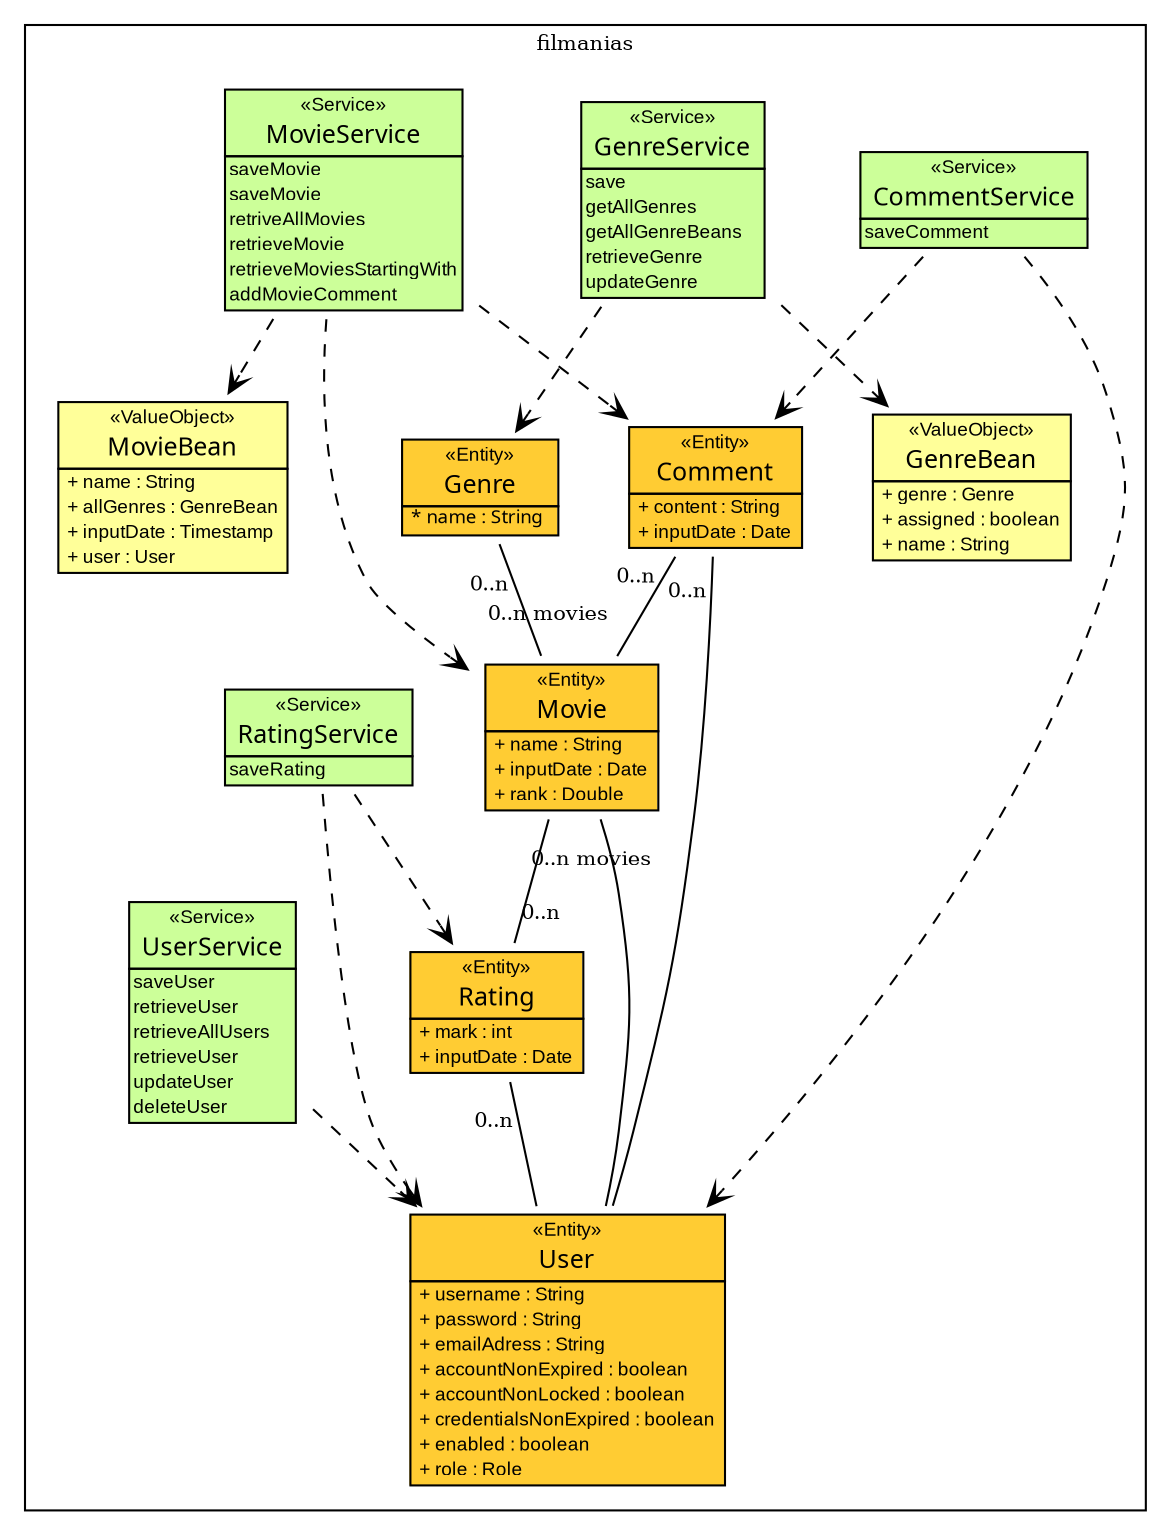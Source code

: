 
	
digraph G {             
	fontsize = 10        
	node [                          
		fontsize = 10                
		fontname="arial"
		shape=plaintext
	     ]        
	     
	edge [                            
		fontsize = 10        
	     ]        
	
	
	
		subgraph clusterfilmanias {
			label = "filmanias"  
			
				
					
	CommentService [label=<<table border="0" cellborder="1" cellspacing="0" cellpadding="0" port="p" bgcolor="#CCFF99" >
	<tr><td>
	<table border="0" cellspacing="1" cellpadding="1">
		<tr><td> &laquo;Service&raquo; </td></tr>
		<tr><td><font face="arialbd"  point-size="12.0"> CommentService </font></td></tr>
	</table></td></tr>
		<tr><td>
			<table border="0" cellspacing="0" cellpadding="1">	
		
				<tr><td align="left">saveComment</td></tr>			

			</table>		
		</td></tr>
	</table>>, fontname="arial", fontcolor="black", fontsize=9.0];

	GenreService [label=<<table border="0" cellborder="1" cellspacing="0" cellpadding="0" port="p" bgcolor="#CCFF99" >
	<tr><td>
	<table border="0" cellspacing="1" cellpadding="1">
		<tr><td> &laquo;Service&raquo; </td></tr>
		<tr><td><font face="arialbd"  point-size="12.0"> GenreService </font></td></tr>
	</table></td></tr>
		<tr><td>
			<table border="0" cellspacing="0" cellpadding="1">	
		
				<tr><td align="left">save</td></tr>			

				<tr><td align="left">getAllGenres</td></tr>			

				<tr><td align="left">getAllGenreBeans</td></tr>			

				<tr><td align="left">retrieveGenre</td></tr>			

				<tr><td align="left">updateGenre</td></tr>			

			</table>		
		</td></tr>
	</table>>, fontname="arial", fontcolor="black", fontsize=9.0];

	MovieService [label=<<table border="0" cellborder="1" cellspacing="0" cellpadding="0" port="p" bgcolor="#CCFF99" >
	<tr><td>
	<table border="0" cellspacing="1" cellpadding="1">
		<tr><td> &laquo;Service&raquo; </td></tr>
		<tr><td><font face="arialbd"  point-size="12.0"> MovieService </font></td></tr>
	</table></td></tr>
		<tr><td>
			<table border="0" cellspacing="0" cellpadding="1">	
		
				<tr><td align="left">saveMovie</td></tr>			

				<tr><td align="left">saveMovie</td></tr>			

				<tr><td align="left">retriveAllMovies</td></tr>			

				<tr><td align="left">retrieveMovie</td></tr>			

				<tr><td align="left">retrieveMoviesStartingWith</td></tr>			

				<tr><td align="left">addMovieComment</td></tr>			

			</table>		
		</td></tr>
	</table>>, fontname="arial", fontcolor="black", fontsize=9.0];

	RatingService [label=<<table border="0" cellborder="1" cellspacing="0" cellpadding="0" port="p" bgcolor="#CCFF99" >
	<tr><td>
	<table border="0" cellspacing="1" cellpadding="1">
		<tr><td> &laquo;Service&raquo; </td></tr>
		<tr><td><font face="arialbd"  point-size="12.0"> RatingService </font></td></tr>
	</table></td></tr>
		<tr><td>
			<table border="0" cellspacing="0" cellpadding="1">	
		
				<tr><td align="left">saveRating</td></tr>			

			</table>		
		</td></tr>
	</table>>, fontname="arial", fontcolor="black", fontsize=9.0];

	UserService [label=<<table border="0" cellborder="1" cellspacing="0" cellpadding="0" port="p" bgcolor="#CCFF99" >
	<tr><td>
	<table border="0" cellspacing="1" cellpadding="1">
		<tr><td> &laquo;Service&raquo; </td></tr>
		<tr><td><font face="arialbd"  point-size="12.0"> UserService </font></td></tr>
	</table></td></tr>
		<tr><td>
			<table border="0" cellspacing="0" cellpadding="1">	
		
				<tr><td align="left">saveUser</td></tr>			

				<tr><td align="left">retrieveUser</td></tr>			

				<tr><td align="left">retrieveAllUsers</td></tr>			

				<tr><td align="left">retrieveUser</td></tr>			

				<tr><td align="left">updateUser</td></tr>			

				<tr><td align="left">deleteUser</td></tr>			

			</table>		
		</td></tr>
	</table>>, fontname="arial", fontcolor="black", fontsize=9.0];

					
				
				

	Comment [label=<<table border="0" cellborder="1" cellspacing="0" cellpadding="0" port="p" bgcolor="#FFCC33">
	<tr><td>
	<table border="0" cellspacing="1" cellpadding="1">
		<tr><td> &laquo;Entity&raquo; </td></tr>
		<tr><td><font face="arialbd"  point-size="12.0"> Comment </font></td></tr>
	</table></td></tr>
	
	
		<tr><td>
			<table border="0" cellspacing="0" cellpadding="1">	
		
		
			
				<tr><td align="left"> + content : String </td></tr>
			
		
		

		
			
				<tr><td align="left"> + inputDate : Date </td></tr>
			
		
		

		
		
		
			</table>		
		</td></tr>
	
	
	
	</table>>, fontname="arial", fontcolor="black", fontsize=9.0];



	Genre [label=<<table border="0" cellborder="1" cellspacing="0" cellpadding="0" port="p" bgcolor="#FFCC33">
	<tr><td>
	<table border="0" cellspacing="1" cellpadding="1">
		<tr><td> &laquo;Entity&raquo; </td></tr>
		<tr><td><font face="arialbd"  point-size="12.0"> Genre </font></td></tr>
	</table></td></tr>
	
	
		<tr><td>
			<table border="0" cellspacing="0" cellpadding="1">	
		
		
			 
				<tr><td align="left"><font face="arialbd"> * name : String </font> </td></tr>			
			
		
		

		
		
		
			</table>		
		</td></tr>
	
	
	
	</table>>, fontname="arial", fontcolor="black", fontsize=9.0];



	GenreBean [label=<<table border="0" cellborder="1" cellspacing="0" cellpadding="0" port="p" bgcolor="#FFFF99">
	<tr><td>
	<table border="0" cellspacing="1" cellpadding="1">
		<tr><td> &laquo;ValueObject&raquo; </td></tr>
		<tr><td><font face="arialbd"  point-size="12.0"> GenreBean </font></td></tr>
	</table></td></tr>
	
	
		<tr><td>
			<table border="0" cellspacing="0" cellpadding="1">	
		
		
			
				<tr><td align="left"> + genre : Genre </td></tr>
			
		
		

		
			
				<tr><td align="left"> + assigned : boolean </td></tr>
			
		
		

		
			
				<tr><td align="left"> + name : String </td></tr>
			
		
		

		
		
		
			</table>		
		</td></tr>
	
	
	
	</table>>, fontname="arial", fontcolor="black", fontsize=9.0];



	Movie [label=<<table border="0" cellborder="1" cellspacing="0" cellpadding="0" port="p" bgcolor="#FFCC33">
	<tr><td>
	<table border="0" cellspacing="1" cellpadding="1">
		<tr><td> &laquo;Entity&raquo; </td></tr>
		<tr><td><font face="arialbd"  point-size="12.0"> Movie </font></td></tr>
	</table></td></tr>
	
	
		<tr><td>
			<table border="0" cellspacing="0" cellpadding="1">	
		
		
			
				<tr><td align="left"> + name : String </td></tr>
			
		
		

		
			
				<tr><td align="left"> + inputDate : Date </td></tr>
			
		
		

		
			
				<tr><td align="left"> + rank : Double </td></tr>
			
		
		

		
		
		
			</table>		
		</td></tr>
	
	
	
	</table>>, fontname="arial", fontcolor="black", fontsize=9.0];



	MovieBean [label=<<table border="0" cellborder="1" cellspacing="0" cellpadding="0" port="p" bgcolor="#FFFF99">
	<tr><td>
	<table border="0" cellspacing="1" cellpadding="1">
		<tr><td> &laquo;ValueObject&raquo; </td></tr>
		<tr><td><font face="arialbd"  point-size="12.0"> MovieBean </font></td></tr>
	</table></td></tr>
	
	
		<tr><td>
			<table border="0" cellspacing="0" cellpadding="1">	
		
		
			
				<tr><td align="left"> + name : String </td></tr>
			
		
		

		
			
				<tr><td align="left"> + allGenres : GenreBean </td></tr>
			
		
		

		
			
				<tr><td align="left"> + inputDate : Timestamp </td></tr>
			
		
		

		
			
				<tr><td align="left"> + user : User </td></tr>
			
		
		

		
		
		
			</table>		
		</td></tr>
	
	
	
	</table>>, fontname="arial", fontcolor="black", fontsize=9.0];



	Rating [label=<<table border="0" cellborder="1" cellspacing="0" cellpadding="0" port="p" bgcolor="#FFCC33">
	<tr><td>
	<table border="0" cellspacing="1" cellpadding="1">
		<tr><td> &laquo;Entity&raquo; </td></tr>
		<tr><td><font face="arialbd"  point-size="12.0"> Rating </font></td></tr>
	</table></td></tr>
	
	
		<tr><td>
			<table border="0" cellspacing="0" cellpadding="1">	
		
		
			
				<tr><td align="left"> + mark : int </td></tr>
			
		
		

		
			
				<tr><td align="left"> + inputDate : Date </td></tr>
			
		
		

		
		
		
			</table>		
		</td></tr>
	
	
	
	</table>>, fontname="arial", fontcolor="black", fontsize=9.0];





	User [label=<<table border="0" cellborder="1" cellspacing="0" cellpadding="0" port="p" bgcolor="#FFCC33">
	<tr><td>
	<table border="0" cellspacing="1" cellpadding="1">
		<tr><td> &laquo;Entity&raquo; </td></tr>
		<tr><td><font face="arialbd"  point-size="12.0"> User </font></td></tr>
	</table></td></tr>
	
	
		<tr><td>
			<table border="0" cellspacing="0" cellpadding="1">	
		
		
			
				<tr><td align="left"> + username : String </td></tr>
			
		
		

		
			
				<tr><td align="left"> + password : String </td></tr>
			
		
		

		
			
				<tr><td align="left"> + emailAdress : String </td></tr>
			
		
		

		
			
				<tr><td align="left"> + accountNonExpired : boolean </td></tr>
			
		
		

		
			
				<tr><td align="left"> + accountNonLocked : boolean </td></tr>
			
		
		

		
			
				<tr><td align="left"> + credentialsNonExpired : boolean </td></tr>
			
		
		

		
			
				<tr><td align="left"> + enabled : boolean </td></tr>
			
		
		

		
		
		
			<tr><td align="left"> + role : Role </td></tr>
		

		
			</table>		
		</td></tr>
	
	
	
	</table>>, fontname="arial", fontcolor="black", fontsize=9.0];


			
		}
	

	
		
	edge [arrowhead = "empty"]

		
		
	edge [arrowhead = "none"]

		
	    	edge [arrowtail="none" arrowhead = "none" headlabel="" taillabel="0..n " labeldistance="2.0" labelangle="-30"]
	
		Comment -> Movie

	    	edge [arrowtail="none" arrowhead = "none" headlabel="" taillabel="0..n " labeldistance="2.0" labelangle="-30"]
	
		Comment -> User

	    	edge [arrowtail="none" arrowhead = "none" headlabel="0..n movies" taillabel="0..n " labeldistance="2.0" labelangle="-30"]
	
		Genre -> Movie

	    	edge [arrowtail="none" arrowhead = "none" headlabel="0..n " taillabel="" labeldistance="2.0" labelangle="-30"]
	
		Movie -> Rating

	    	edge [arrowtail="none" arrowhead = "none" headlabel="" taillabel="0..n movies" labeldistance="2.0" labelangle="-30"]
	
		Movie -> User

	    	edge [arrowtail="none" arrowhead = "none" headlabel="" taillabel="0..n " labeldistance="2.0" labelangle="-30"]
	
		Rating -> User

		
			
	
		edge [arrowtail="none" arrowhead = "open" headlabel = "" taillabel = "" style = "dashed"]
		
				UserService -> User
		
	

	
		edge [arrowtail="none" arrowhead = "open" headlabel = "" taillabel = "" style = "dashed"]
		
				RatingService -> Rating
		
				RatingService -> User
		
	

	
		edge [arrowtail="none" arrowhead = "open" headlabel = "" taillabel = "" style = "dashed"]
		
				CommentService -> Comment
		
				CommentService -> User
		
	

	
		edge [arrowtail="none" arrowhead = "open" headlabel = "" taillabel = "" style = "dashed"]
		
				MovieService -> MovieBean
		
				MovieService -> Movie
		
				MovieService -> Comment
		
	

	
		edge [arrowtail="none" arrowhead = "open" headlabel = "" taillabel = "" style = "dashed"]
		
				GenreService -> Genre
		
				GenreService -> GenreBean
		
	

		
	
	
	}
	
